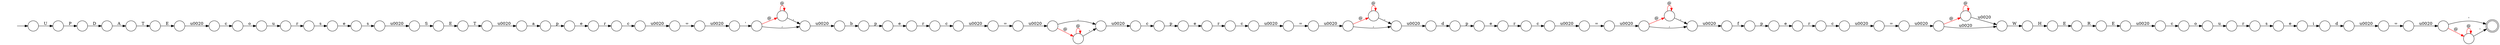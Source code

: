 digraph Automaton {
  rankdir = LR;
  0 [shape=circle,label=""];
  0 -> 88 [label="r"]
  1 [shape=circle,label=""];
  1 -> 42 [label="="]
  2 [shape=circle,label=""];
  2 -> 85 [label="c"]
  3 [shape=circle,label=""];
  3 -> 50 [label="p"]
  4 [shape=circle,label=""];
  4 -> 51 [label="c"]
  5 [shape=circle,label=""];
  5 -> 57 [label="\u0020"]
  6 [shape=circle,label=""];
  6 -> 46 [label="'"]
  7 [shape=circle,label=""];
  7 -> 7 [label="@",color=red]
  7 -> 22 [label=","]
  8 [shape=circle,label=""];
  8 -> 11 [label="H"]
  9 [shape=circle,label=""];
  9 -> 47 [label="p"]
  10 [shape=circle,label=""];
  10 -> 48 [label="\u0020"]
  11 [shape=circle,label=""];
  11 -> 58 [label="E"]
  12 [shape=circle,label=""];
  12 -> 37 [label="\u0020"]
  13 [shape=circle,label=""];
  13 -> 74 [label="A"]
  14 [shape=circle,label=""];
  14 -> 61 [label="r"]
  15 [shape=circle,label=""];
  15 -> 30 [label="\u0020"]
  16 [shape=circle,label=""];
  16 -> 31 [label="P"]
  17 [shape=circle,label=""];
  17 -> 17 [label="@",color=red]
  17 -> 12 [label=","]
  18 [shape=circle,label=""];
  18 -> 6 [label="\u0020"]
  19 [shape=circle,label=""];
  19 -> 62 [label="e"]
  20 [shape=doublecircle,label=""];
  21 [shape=circle,label=""];
  21 -> 28 [label="r"]
  22 [shape=circle,label=""];
  22 -> 29 [label="\u0020"]
  23 [shape=circle,label=""];
  23 -> 15 [label="s"]
  24 [shape=circle,label=""];
  24 -> 23 [label="e"]
  25 [shape=circle,label=""];
  25 -> 0 [label="u"]
  26 [shape=circle,label=""];
  26 -> 54 [label="o"]
  27 [shape=circle,label=""];
  27 -> 91 [label="e"]
  28 [shape=circle,label=""];
  28 -> 80 [label="c"]
  29 [shape=circle,label=""];
  29 -> 3 [label="f"]
  30 [shape=circle,label=""];
  30 -> 44 [label="S"]
  31 [shape=circle,label=""];
  31 -> 13 [label="D"]
  32 [shape=circle,label=""];
  32 -> 67 [label="\u0020"]
  33 [shape=circle,label=""];
  33 -> 92 [label="E"]
  34 [shape=circle,label=""];
  34 -> 18 [label="="]
  35 [shape=circle,label=""];
  35 -> 35 [label="@",color=red]
  35 -> 89 [label="\u0020"]
  36 [shape=circle,label=""];
  36 -> 73 [label="e"]
  37 [shape=circle,label=""];
  37 -> 9 [label="c"]
  38 [shape=circle,label=""];
  38 -> 84 [label="d"]
  39 [shape=circle,label=""];
  39 -> 36 [label="p"]
  40 [shape=circle,label=""];
  40 -> 40 [label="@",color=red]
  40 -> 66 [label=","]
  41 [shape=circle,label=""];
  41 -> 63 [label="b"]
  42 [shape=circle,label=""];
  42 -> 56 [label="\u0020"]
  43 [shape=circle,label=""];
  43 -> 49 [label="T"]
  44 [shape=circle,label=""];
  44 -> 43 [label="E"]
  45 [shape=circle,label=""];
  45 -> 26 [label="c"]
  46 [shape=circle,label=""];
  46 -> 40 [label="@",color=red]
  46 -> 66 [label=","]
  47 [shape=circle,label=""];
  47 -> 71 [label="e"]
  48 [shape=circle,label=""];
  48 -> 65 [label="="]
  49 [shape=circle,label=""];
  49 -> 53 [label="\u0020"]
  50 [shape=circle,label=""];
  50 -> 21 [label="e"]
  51 [shape=circle,label=""];
  51 -> 34 [label="\u0020"]
  52 [shape=circle,label=""];
  52 -> 87 [label="\u0020"]
  53 [shape=circle,label=""];
  53 -> 39 [label="a"]
  54 [shape=circle,label=""];
  54 -> 14 [label="u"]
  55 [shape=circle,label=""];
  55 -> 70 [label="\u0020"]
  56 [shape=circle,label=""];
  56 -> 35 [label="@",color=red]
  56 -> 89 [label="\u0020"]
  57 [shape=circle,label=""];
  57 -> 7 [label="@",color=red]
  57 -> 22 [label=","]
  58 [shape=circle,label=""];
  58 -> 33 [label="R"]
  59 [shape=circle,label=""];
  59 -> 2 [label="\u0020"]
  60 [shape=circle,label=""];
  60 -> 83 [label="@",color=red]
  60 -> 20 [label="'"]
  61 [shape=circle,label=""];
  61 -> 27 [label="s"]
  62 [shape=circle,label=""];
  62 -> 93 [label="r"]
  63 [shape=circle,label=""];
  63 -> 64 [label="p"]
  64 [shape=circle,label=""];
  64 -> 69 [label="e"]
  65 [shape=circle,label=""];
  65 -> 68 [label="\u0020"]
  66 [shape=circle,label=""];
  66 -> 41 [label="\u0020"]
  67 [shape=circle,label=""];
  67 -> 17 [label="@",color=red]
  67 -> 12 [label=","]
  68 [shape=circle,label=""];
  68 -> 90 [label="@",color=red]
  68 -> 76 [label=","]
  69 [shape=circle,label=""];
  69 -> 78 [label="r"]
  70 [shape=circle,label=""];
  70 -> 32 [label="="]
  71 [shape=circle,label=""];
  71 -> 79 [label="r"]
  72 [shape=circle,label=""];
  72 -> 59 [label="E"]
  73 [shape=circle,label=""];
  73 -> 4 [label="r"]
  74 [shape=circle,label=""];
  74 -> 72 [label="T"]
  75 [shape=circle,label=""];
  75 -> 82 [label="\u0020"]
  76 [shape=circle,label=""];
  76 -> 38 [label="\u0020"]
  77 [shape=circle,label=""];
  77 -> 52 [label="d"]
  78 [shape=circle,label=""];
  78 -> 55 [label="c"]
  79 [shape=circle,label=""];
  79 -> 10 [label="c"]
  80 [shape=circle,label=""];
  80 -> 1 [label="\u0020"]
  81 [shape=circle,label=""];
  initial [shape=plaintext,label=""];
  initial -> 81
  81 -> 16 [label="U"]
  82 [shape=circle,label=""];
  82 -> 5 [label="="]
  83 [shape=circle,label=""];
  83 -> 83 [label="@",color=red]
  83 -> 20 [label="'"]
  84 [shape=circle,label=""];
  84 -> 19 [label="p"]
  85 [shape=circle,label=""];
  85 -> 25 [label="o"]
  86 [shape=circle,label=""];
  86 -> 60 [label="\u0020"]
  87 [shape=circle,label=""];
  87 -> 86 [label="="]
  88 [shape=circle,label=""];
  88 -> 24 [label="s"]
  89 [shape=circle,label=""];
  89 -> 8 [label="W"]
  90 [shape=circle,label=""];
  90 -> 90 [label="@",color=red]
  90 -> 76 [label=","]
  91 [shape=circle,label=""];
  91 -> 77 [label="i"]
  92 [shape=circle,label=""];
  92 -> 45 [label="\u0020"]
  93 [shape=circle,label=""];
  93 -> 75 [label="c"]
}

